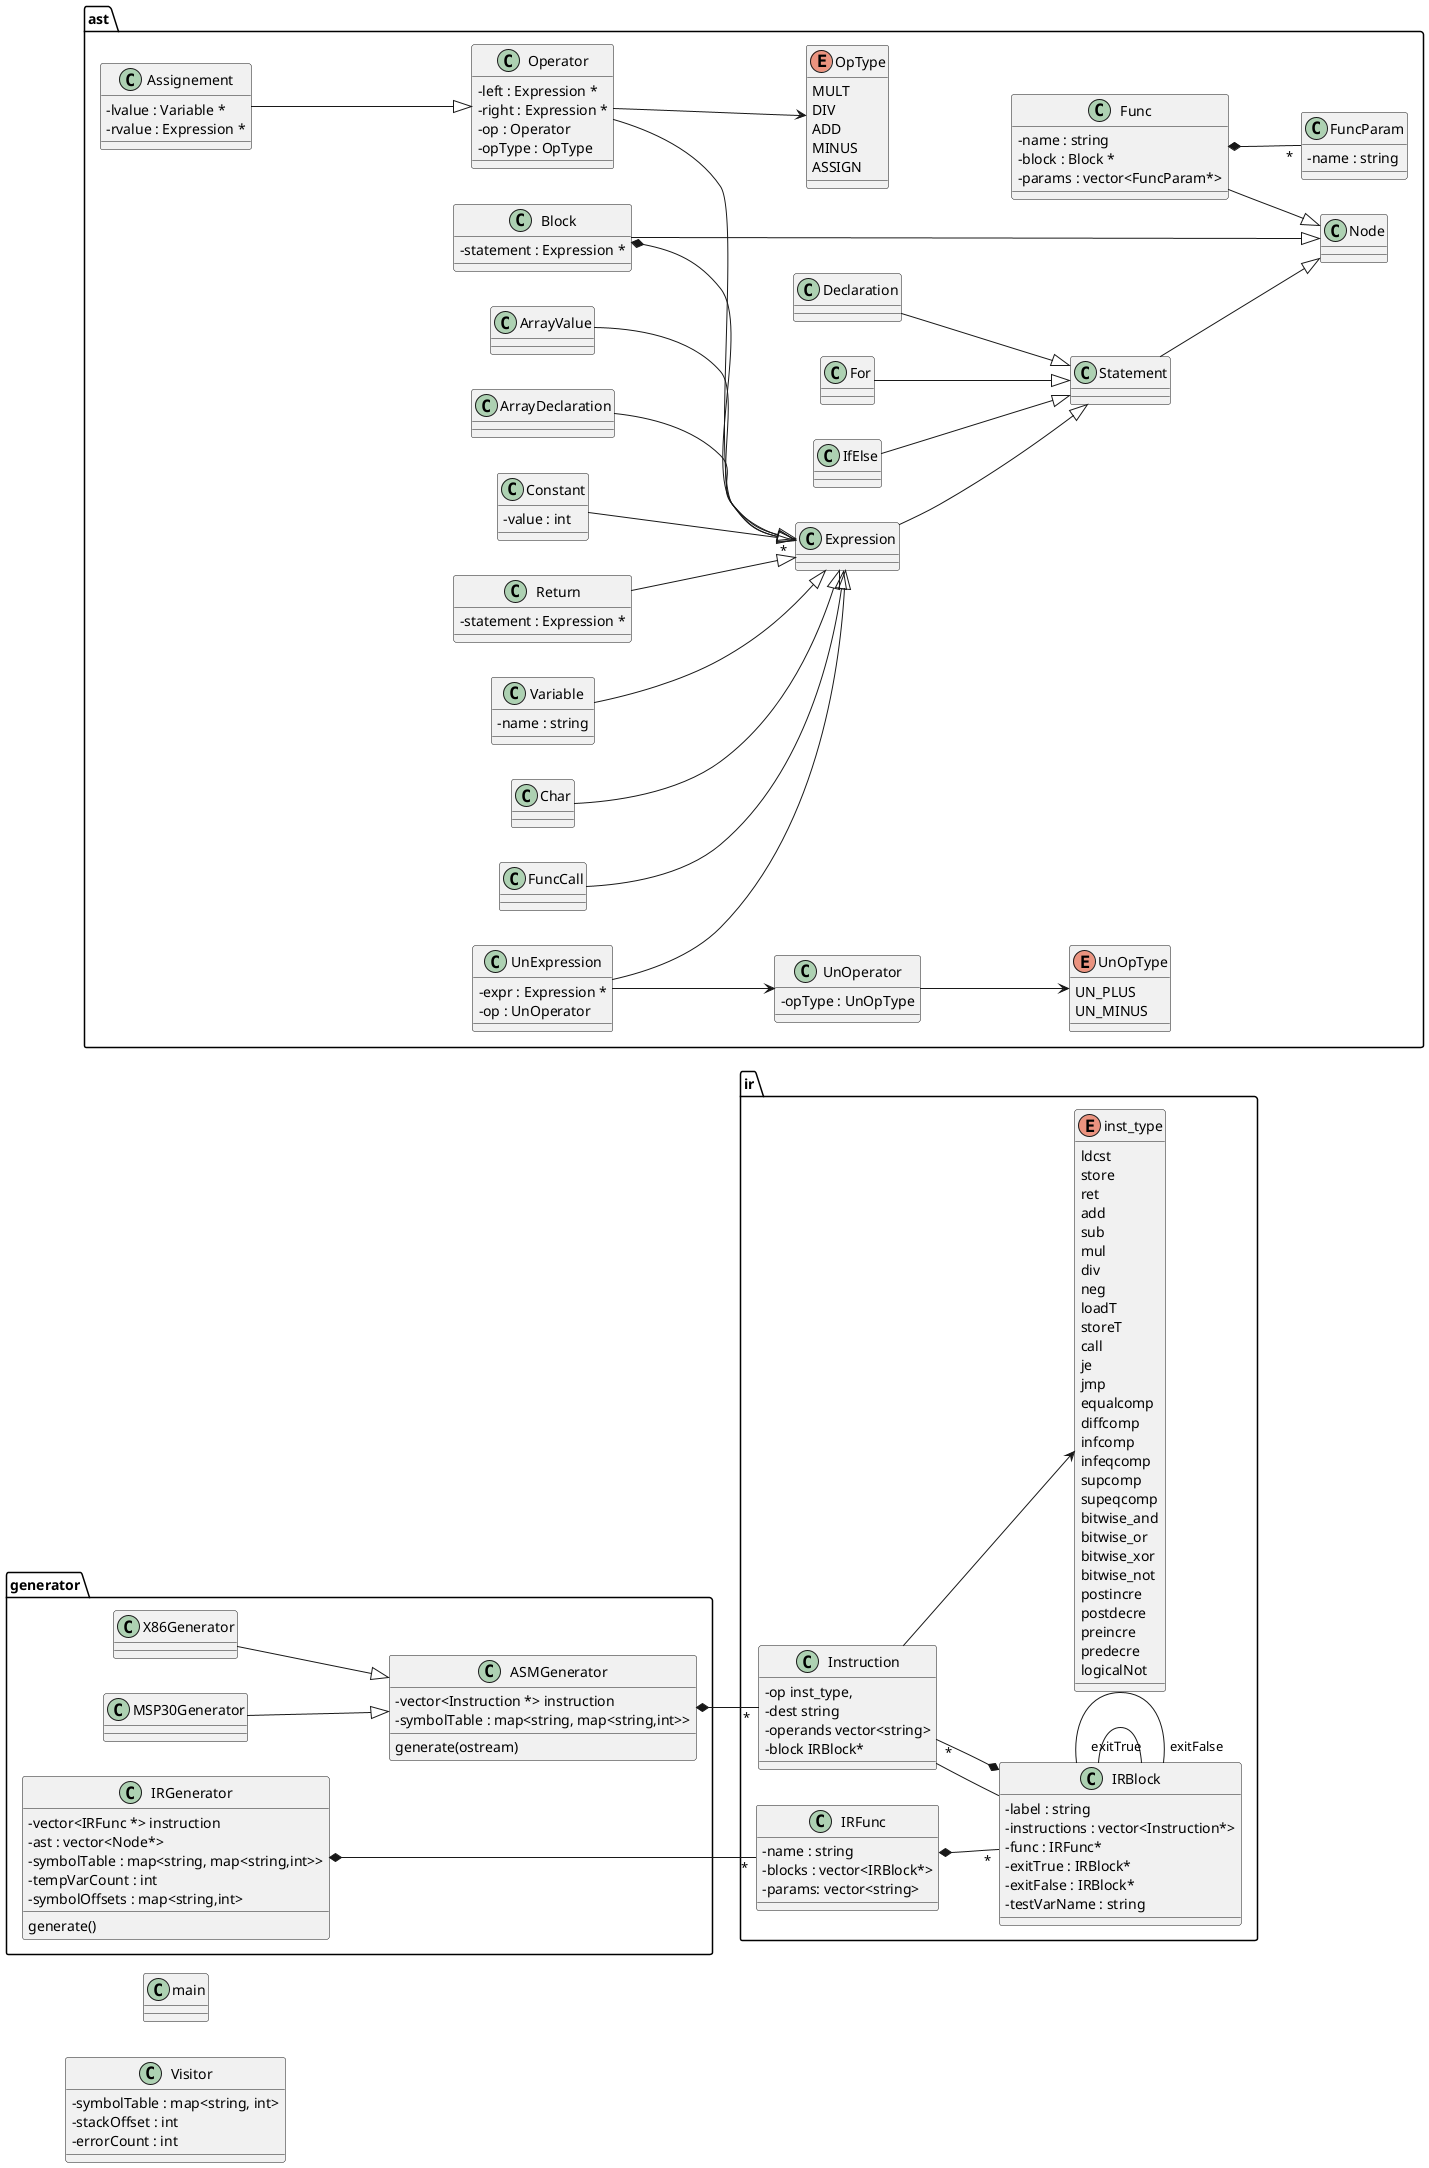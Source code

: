 @startuml
skinparam classAttributeIconSize 0
left to right direction


package ir{

    Instruction --> inst_type

    class Instruction{
        - op inst_type,
        - dest string
        - operands vector<string>
        - block IRBlock*
    }

    Instruction -- IRBlock


    class IRFunc {
        - name : string
        - blocks : vector<IRBlock*>
        - params: vector<string>
    }

    class IRBlock {
        - label : string
        - instructions : vector<Instruction*>
        - func : IRFunc*
        - exitTrue : IRBlock*
        - exitFalse : IRBlock*
        - testVarName : string
    }

    IRBlock *-- "*" Instruction
    IRFunc *-- "*" IRBlock

    IRBlock -- "exitTrue" IRBlock
    IRBlock -- "exitFalse" IRBlock

    enum inst_type {
        ldcst
        store
        ret
        add
        sub
        mul
        div
        neg
        loadT
        storeT
        call
        je
        jmp
        equalcomp
        diffcomp
        infcomp
        infeqcomp
        supcomp
        supeqcomp
        bitwise_and
        bitwise_or
        bitwise_xor
        bitwise_not
        postincre
        postdecre
        preincre
        predecre
        logicalNot
    }
}

package generator{

    ASMGenerator *-- "*" Instruction

    class ASMGenerator {
        -vector<Instruction *> instruction
        -symbolTable : map<string, map<string,int>>

        generate(ostream)

    }

    
    IRGenerator *-- "*" IRFunc
    class IRGenerator{
        -vector<IRFunc *> instruction
        -ast : vector<Node*>
        -symbolTable : map<string, map<string,int>>
        -tempVarCount : int
        -symbolOffsets : map<string,int>

        generate()

    }


    X86Generator --|> ASMGenerator
    MSP30Generator --|> ASMGenerator

}



package ast{

    Statement --|> Node
    Assignement --|> Operator
    Block --|> Node
    Constant --|> Expression
    Operator --|> Expression
    Return --|> Expression
    Variable --|> Expression
    Char --|> Expression
    Expression --|> Statement
    Declaration --|> Statement
    For --|> Statement
    Func --|> Node
    FuncCall --|> Expression
    IfElse --|> Statement
    ArrayValue --|> Expression
    ArrayDeclaration --|> Expression
    UnExpression --|> Expression

    Block *-- "*" Expression
    
    class Node{
        
    }

    class FuncParam {
        - name : string
    }

    class Func {
        - name : string
        - block : Block *
        - params : vector<FuncParam*>
    }

    Func *-- "*" FuncParam

    class Assignement{
        -lvalue : Variable *
        -rvalue : Expression *
    }
    
    class Block{
        -statement : Expression *
    }
    
    class Constant{
        -value : int
    }
    
    class Operator{
        -left : Expression *
        -right : Expression *
        -op : Operator
    }
    
    Operator --> OpType
    class Operator{
        -opType : OpType
    }
    
    enum OpType {
        MULT
        DIV
        ADD
        MINUS
        ASSIGN
    }

    
    class Return{
        -statement : Expression *
    }
    
    class UnExpression{
        -expr : Expression *
        -op : UnOperator
    }
    UnExpression --> UnOperator
    UnOperator --> UnOpType
    class UnOperator{
        -opType : UnOpType
    }

    enum UnOpType{
        UN_PLUS
        UN_MINUS
    }

    class Expression{
        
    }
    
    class Variable{
        -name : string
    }

}
    
class Visitor{
    -symbolTable : map<string, int>
    -stackOffset : int
    -errorCount : int
}

class main{

}

@enduml
